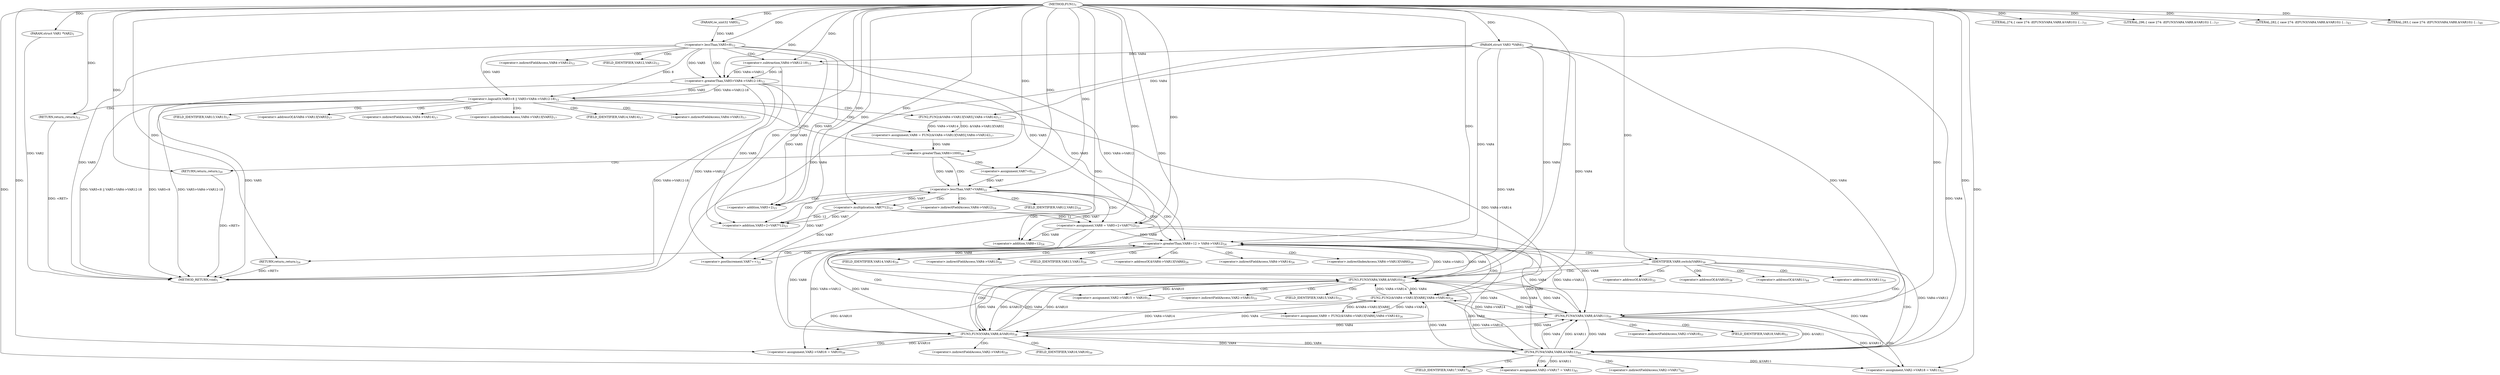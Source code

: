 digraph "FUN1" {  
"8" [label = <(METHOD,FUN1)<SUB>1</SUB>> ]
"156" [label = <(METHOD_RETURN,void)<SUB>1</SUB>> ]
"9" [label = <(PARAM,struct VAR1 *VAR2)<SUB>1</SUB>> ]
"10" [label = <(PARAM,struct VAR3 *VAR4)<SUB>2</SUB>> ]
"11" [label = <(PARAM,iw_uint32 VAR5)<SUB>2</SUB>> ]
"33" [label = <(&lt;operator&gt;.assignment,VAR6 = FUN2(&amp;VAR4-&gt;VAR13[VAR5],VAR4-&gt;VAR14))<SUB>17</SUB>> ]
"20" [label = <(&lt;operator&gt;.logicalOr,VAR5&lt;8 || VAR5&gt;VAR4-&gt;VAR12-18)<SUB>12</SUB>> ]
"46" [label = <(&lt;operator&gt;.greaterThan,VAR6&gt;1000)<SUB>20</SUB>> ]
"56" [label = <(&lt;operator&gt;.lessThan,VAR7&lt;VAR6)<SUB>22</SUB>> ]
"59" [label = <(&lt;operator&gt;.postIncrement,VAR7++)<SUB>22</SUB>> ]
"32" [label = <(RETURN,return;,return;)<SUB>12</SUB>> ]
"35" [label = <(FUN2,FUN2(&amp;VAR4-&gt;VAR13[VAR5],VAR4-&gt;VAR14))<SUB>17</SUB>> ]
"50" [label = <(RETURN,return;,return;)<SUB>20</SUB>> ]
"53" [label = <(&lt;operator&gt;.assignment,VAR7=0)<SUB>22</SUB>> ]
"62" [label = <(&lt;operator&gt;.assignment,VAR8 = VAR5+2+VAR7*12)<SUB>23</SUB>> ]
"81" [label = <(&lt;operator&gt;.assignment,VAR9 = FUN2(&amp;VAR4-&gt;VAR13[VAR8],VAR4-&gt;VAR14))<SUB>26</SUB>> ]
"21" [label = <(&lt;operator&gt;.lessThan,VAR5&lt;8)<SUB>12</SUB>> ]
"24" [label = <(&lt;operator&gt;.greaterThan,VAR5&gt;VAR4-&gt;VAR12-18)<SUB>12</SUB>> ]
"72" [label = <(&lt;operator&gt;.greaterThan,VAR8+12 &gt; VAR4-&gt;VAR12)<SUB>24</SUB>> ]
"94" [label = <(IDENTIFIER,VAR9,switch(VAR9))<SUB>30</SUB>> ]
"26" [label = <(&lt;operator&gt;.subtraction,VAR4-&gt;VAR12-18)<SUB>12</SUB>> ]
"64" [label = <(&lt;operator&gt;.addition,VAR5+2+VAR7*12)<SUB>23</SUB>> ]
"80" [label = <(RETURN,return;,return;)<SUB>24</SUB>> ]
"83" [label = <(FUN2,FUN2(&amp;VAR4-&gt;VAR13[VAR8],VAR4-&gt;VAR14))<SUB>26</SUB>> ]
"97" [label = <(LITERAL,274,{
 		case 274: 
			if(FUN3(VAR4,VAR8,&amp;VAR10)) {...)<SUB>31</SUB>> ]
"112" [label = <(LITERAL,296,{
 		case 274: 
			if(FUN3(VAR4,VAR8,&amp;VAR10)) {...)<SUB>37</SUB>> ]
"127" [label = <(LITERAL,282,{
 		case 274: 
			if(FUN3(VAR4,VAR8,&amp;VAR10)) {...)<SUB>43</SUB>> ]
"142" [label = <(LITERAL,283,{
 		case 274: 
			if(FUN3(VAR4,VAR8,&amp;VAR10)) {...)<SUB>49</SUB>> ]
"65" [label = <(&lt;operator&gt;.addition,VAR5+2)<SUB>23</SUB>> ]
"68" [label = <(&lt;operator&gt;.multiplication,VAR7*12)<SUB>23</SUB>> ]
"73" [label = <(&lt;operator&gt;.addition,VAR8+12)<SUB>24</SUB>> ]
"99" [label = <(FUN3,FUN3(VAR4,VAR8,&amp;VAR10))<SUB>32</SUB>> ]
"114" [label = <(FUN3,FUN3(VAR4,VAR8,&amp;VAR10))<SUB>38</SUB>> ]
"129" [label = <(FUN4,FUN4(VAR4,VAR8,&amp;VAR11))<SUB>44</SUB>> ]
"144" [label = <(FUN4,FUN4(VAR4,VAR8,&amp;VAR11))<SUB>50</SUB>> ]
"105" [label = <(&lt;operator&gt;.assignment,VAR2-&gt;VAR15 = VAR10)<SUB>33</SUB>> ]
"120" [label = <(&lt;operator&gt;.assignment,VAR2-&gt;VAR16 = VAR10)<SUB>39</SUB>> ]
"135" [label = <(&lt;operator&gt;.assignment,VAR2-&gt;VAR17 = VAR11)<SUB>45</SUB>> ]
"150" [label = <(&lt;operator&gt;.assignment,VAR2-&gt;VAR18 = VAR11)<SUB>51</SUB>> ]
"36" [label = <(&lt;operator&gt;.addressOf,&amp;VAR4-&gt;VAR13[VAR5])<SUB>17</SUB>> ]
"42" [label = <(&lt;operator&gt;.indirectFieldAccess,VAR4-&gt;VAR14)<SUB>17</SUB>> ]
"37" [label = <(&lt;operator&gt;.indirectIndexAccess,VAR4-&gt;VAR13[VAR5])<SUB>17</SUB>> ]
"44" [label = <(FIELD_IDENTIFIER,VAR14,VAR14)<SUB>17</SUB>> ]
"27" [label = <(&lt;operator&gt;.indirectFieldAccess,VAR4-&gt;VAR12)<SUB>12</SUB>> ]
"38" [label = <(&lt;operator&gt;.indirectFieldAccess,VAR4-&gt;VAR13)<SUB>17</SUB>> ]
"76" [label = <(&lt;operator&gt;.indirectFieldAccess,VAR4-&gt;VAR12)<SUB>24</SUB>> ]
"84" [label = <(&lt;operator&gt;.addressOf,&amp;VAR4-&gt;VAR13[VAR8])<SUB>26</SUB>> ]
"90" [label = <(&lt;operator&gt;.indirectFieldAccess,VAR4-&gt;VAR14)<SUB>26</SUB>> ]
"29" [label = <(FIELD_IDENTIFIER,VAR12,VAR12)<SUB>12</SUB>> ]
"40" [label = <(FIELD_IDENTIFIER,VAR13,VAR13)<SUB>17</SUB>> ]
"78" [label = <(FIELD_IDENTIFIER,VAR12,VAR12)<SUB>24</SUB>> ]
"85" [label = <(&lt;operator&gt;.indirectIndexAccess,VAR4-&gt;VAR13[VAR8])<SUB>26</SUB>> ]
"92" [label = <(FIELD_IDENTIFIER,VAR14,VAR14)<SUB>26</SUB>> ]
"86" [label = <(&lt;operator&gt;.indirectFieldAccess,VAR4-&gt;VAR13)<SUB>26</SUB>> ]
"102" [label = <(&lt;operator&gt;.addressOf,&amp;VAR10)<SUB>32</SUB>> ]
"117" [label = <(&lt;operator&gt;.addressOf,&amp;VAR10)<SUB>38</SUB>> ]
"132" [label = <(&lt;operator&gt;.addressOf,&amp;VAR11)<SUB>44</SUB>> ]
"147" [label = <(&lt;operator&gt;.addressOf,&amp;VAR11)<SUB>50</SUB>> ]
"88" [label = <(FIELD_IDENTIFIER,VAR13,VAR13)<SUB>26</SUB>> ]
"106" [label = <(&lt;operator&gt;.indirectFieldAccess,VAR2-&gt;VAR15)<SUB>33</SUB>> ]
"121" [label = <(&lt;operator&gt;.indirectFieldAccess,VAR2-&gt;VAR16)<SUB>39</SUB>> ]
"136" [label = <(&lt;operator&gt;.indirectFieldAccess,VAR2-&gt;VAR17)<SUB>45</SUB>> ]
"151" [label = <(&lt;operator&gt;.indirectFieldAccess,VAR2-&gt;VAR18)<SUB>51</SUB>> ]
"108" [label = <(FIELD_IDENTIFIER,VAR15,VAR15)<SUB>33</SUB>> ]
"123" [label = <(FIELD_IDENTIFIER,VAR16,VAR16)<SUB>39</SUB>> ]
"138" [label = <(FIELD_IDENTIFIER,VAR17,VAR17)<SUB>45</SUB>> ]
"153" [label = <(FIELD_IDENTIFIER,VAR18,VAR18)<SUB>51</SUB>> ]
  "50" -> "156"  [ label = "DDG: &lt;RET&gt;"] 
  "32" -> "156"  [ label = "DDG: &lt;RET&gt;"] 
  "80" -> "156"  [ label = "DDG: &lt;RET&gt;"] 
  "9" -> "156"  [ label = "DDG: VAR2"] 
  "10" -> "156"  [ label = "DDG: VAR4"] 
  "21" -> "156"  [ label = "DDG: VAR5"] 
  "20" -> "156"  [ label = "DDG: VAR5&lt;8"] 
  "24" -> "156"  [ label = "DDG: VAR5"] 
  "26" -> "156"  [ label = "DDG: VAR4-&gt;VAR12"] 
  "24" -> "156"  [ label = "DDG: VAR4-&gt;VAR12-18"] 
  "20" -> "156"  [ label = "DDG: VAR5&gt;VAR4-&gt;VAR12-18"] 
  "20" -> "156"  [ label = "DDG: VAR5&lt;8 || VAR5&gt;VAR4-&gt;VAR12-18"] 
  "8" -> "9"  [ label = "DDG: "] 
  "8" -> "10"  [ label = "DDG: "] 
  "8" -> "11"  [ label = "DDG: "] 
  "35" -> "33"  [ label = "DDG: &amp;VAR4-&gt;VAR13[VAR5]"] 
  "35" -> "33"  [ label = "DDG: VAR4-&gt;VAR14"] 
  "21" -> "20"  [ label = "DDG: VAR5"] 
  "21" -> "20"  [ label = "DDG: 8"] 
  "24" -> "20"  [ label = "DDG: VAR5"] 
  "24" -> "20"  [ label = "DDG: VAR4-&gt;VAR12-18"] 
  "8" -> "32"  [ label = "DDG: "] 
  "10" -> "35"  [ label = "DDG: VAR4"] 
  "33" -> "46"  [ label = "DDG: VAR6"] 
  "8" -> "46"  [ label = "DDG: "] 
  "8" -> "50"  [ label = "DDG: "] 
  "8" -> "53"  [ label = "DDG: "] 
  "53" -> "56"  [ label = "DDG: VAR7"] 
  "59" -> "56"  [ label = "DDG: VAR7"] 
  "8" -> "56"  [ label = "DDG: "] 
  "46" -> "56"  [ label = "DDG: VAR6"] 
  "68" -> "59"  [ label = "DDG: VAR7"] 
  "8" -> "59"  [ label = "DDG: "] 
  "21" -> "62"  [ label = "DDG: VAR5"] 
  "24" -> "62"  [ label = "DDG: VAR5"] 
  "8" -> "62"  [ label = "DDG: "] 
  "68" -> "62"  [ label = "DDG: VAR7"] 
  "68" -> "62"  [ label = "DDG: 12"] 
  "83" -> "81"  [ label = "DDG: &amp;VAR4-&gt;VAR13[VAR8]"] 
  "83" -> "81"  [ label = "DDG: VAR4-&gt;VAR14"] 
  "11" -> "21"  [ label = "DDG: VAR5"] 
  "8" -> "21"  [ label = "DDG: "] 
  "21" -> "24"  [ label = "DDG: VAR5"] 
  "8" -> "24"  [ label = "DDG: "] 
  "26" -> "24"  [ label = "DDG: VAR4-&gt;VAR12"] 
  "26" -> "24"  [ label = "DDG: 18"] 
  "8" -> "94"  [ label = "DDG: "] 
  "10" -> "26"  [ label = "DDG: VAR4"] 
  "8" -> "26"  [ label = "DDG: "] 
  "21" -> "64"  [ label = "DDG: VAR5"] 
  "24" -> "64"  [ label = "DDG: VAR5"] 
  "8" -> "64"  [ label = "DDG: "] 
  "68" -> "64"  [ label = "DDG: VAR7"] 
  "68" -> "64"  [ label = "DDG: 12"] 
  "62" -> "72"  [ label = "DDG: VAR8"] 
  "8" -> "72"  [ label = "DDG: "] 
  "10" -> "72"  [ label = "DDG: VAR4"] 
  "26" -> "72"  [ label = "DDG: VAR4-&gt;VAR12"] 
  "144" -> "72"  [ label = "DDG: VAR4"] 
  "129" -> "72"  [ label = "DDG: VAR4"] 
  "114" -> "72"  [ label = "DDG: VAR4"] 
  "99" -> "72"  [ label = "DDG: VAR4"] 
  "8" -> "80"  [ label = "DDG: "] 
  "10" -> "83"  [ label = "DDG: VAR4"] 
  "35" -> "83"  [ label = "DDG: VAR4-&gt;VAR14"] 
  "144" -> "83"  [ label = "DDG: VAR4"] 
  "129" -> "83"  [ label = "DDG: VAR4"] 
  "114" -> "83"  [ label = "DDG: VAR4"] 
  "99" -> "83"  [ label = "DDG: VAR4"] 
  "8" -> "97"  [ label = "DDG: "] 
  "8" -> "112"  [ label = "DDG: "] 
  "8" -> "127"  [ label = "DDG: "] 
  "8" -> "142"  [ label = "DDG: "] 
  "21" -> "65"  [ label = "DDG: VAR5"] 
  "24" -> "65"  [ label = "DDG: VAR5"] 
  "8" -> "65"  [ label = "DDG: "] 
  "56" -> "68"  [ label = "DDG: VAR7"] 
  "8" -> "68"  [ label = "DDG: "] 
  "62" -> "73"  [ label = "DDG: VAR8"] 
  "8" -> "73"  [ label = "DDG: "] 
  "10" -> "99"  [ label = "DDG: VAR4"] 
  "72" -> "99"  [ label = "DDG: VAR4-&gt;VAR12"] 
  "83" -> "99"  [ label = "DDG: VAR4-&gt;VAR14"] 
  "144" -> "99"  [ label = "DDG: VAR4"] 
  "129" -> "99"  [ label = "DDG: VAR4"] 
  "114" -> "99"  [ label = "DDG: VAR4"] 
  "8" -> "99"  [ label = "DDG: "] 
  "62" -> "99"  [ label = "DDG: VAR8"] 
  "114" -> "99"  [ label = "DDG: &amp;VAR10"] 
  "99" -> "105"  [ label = "DDG: &amp;VAR10"] 
  "8" -> "105"  [ label = "DDG: "] 
  "10" -> "114"  [ label = "DDG: VAR4"] 
  "72" -> "114"  [ label = "DDG: VAR4-&gt;VAR12"] 
  "83" -> "114"  [ label = "DDG: VAR4-&gt;VAR14"] 
  "144" -> "114"  [ label = "DDG: VAR4"] 
  "129" -> "114"  [ label = "DDG: VAR4"] 
  "99" -> "114"  [ label = "DDG: VAR4"] 
  "8" -> "114"  [ label = "DDG: "] 
  "62" -> "114"  [ label = "DDG: VAR8"] 
  "99" -> "114"  [ label = "DDG: &amp;VAR10"] 
  "114" -> "120"  [ label = "DDG: &amp;VAR10"] 
  "8" -> "120"  [ label = "DDG: "] 
  "99" -> "120"  [ label = "DDG: &amp;VAR10"] 
  "10" -> "129"  [ label = "DDG: VAR4"] 
  "72" -> "129"  [ label = "DDG: VAR4-&gt;VAR12"] 
  "83" -> "129"  [ label = "DDG: VAR4-&gt;VAR14"] 
  "144" -> "129"  [ label = "DDG: VAR4"] 
  "114" -> "129"  [ label = "DDG: VAR4"] 
  "99" -> "129"  [ label = "DDG: VAR4"] 
  "8" -> "129"  [ label = "DDG: "] 
  "62" -> "129"  [ label = "DDG: VAR8"] 
  "144" -> "129"  [ label = "DDG: &amp;VAR11"] 
  "129" -> "135"  [ label = "DDG: &amp;VAR11"] 
  "8" -> "135"  [ label = "DDG: "] 
  "10" -> "144"  [ label = "DDG: VAR4"] 
  "72" -> "144"  [ label = "DDG: VAR4-&gt;VAR12"] 
  "83" -> "144"  [ label = "DDG: VAR4-&gt;VAR14"] 
  "129" -> "144"  [ label = "DDG: VAR4"] 
  "114" -> "144"  [ label = "DDG: VAR4"] 
  "99" -> "144"  [ label = "DDG: VAR4"] 
  "8" -> "144"  [ label = "DDG: "] 
  "62" -> "144"  [ label = "DDG: VAR8"] 
  "129" -> "144"  [ label = "DDG: &amp;VAR11"] 
  "144" -> "150"  [ label = "DDG: &amp;VAR11"] 
  "8" -> "150"  [ label = "DDG: "] 
  "129" -> "150"  [ label = "DDG: &amp;VAR11"] 
  "20" -> "42"  [ label = "CDG: "] 
  "20" -> "37"  [ label = "CDG: "] 
  "20" -> "38"  [ label = "CDG: "] 
  "20" -> "40"  [ label = "CDG: "] 
  "20" -> "44"  [ label = "CDG: "] 
  "20" -> "35"  [ label = "CDG: "] 
  "20" -> "33"  [ label = "CDG: "] 
  "20" -> "36"  [ label = "CDG: "] 
  "20" -> "32"  [ label = "CDG: "] 
  "20" -> "46"  [ label = "CDG: "] 
  "46" -> "56"  [ label = "CDG: "] 
  "46" -> "50"  [ label = "CDG: "] 
  "46" -> "53"  [ label = "CDG: "] 
  "56" -> "68"  [ label = "CDG: "] 
  "56" -> "73"  [ label = "CDG: "] 
  "56" -> "64"  [ label = "CDG: "] 
  "56" -> "76"  [ label = "CDG: "] 
  "56" -> "72"  [ label = "CDG: "] 
  "56" -> "65"  [ label = "CDG: "] 
  "56" -> "78"  [ label = "CDG: "] 
  "56" -> "62"  [ label = "CDG: "] 
  "21" -> "26"  [ label = "CDG: "] 
  "21" -> "27"  [ label = "CDG: "] 
  "21" -> "24"  [ label = "CDG: "] 
  "21" -> "29"  [ label = "CDG: "] 
  "72" -> "94"  [ label = "CDG: "] 
  "72" -> "81"  [ label = "CDG: "] 
  "72" -> "84"  [ label = "CDG: "] 
  "72" -> "85"  [ label = "CDG: "] 
  "72" -> "56"  [ label = "CDG: "] 
  "72" -> "92"  [ label = "CDG: "] 
  "72" -> "59"  [ label = "CDG: "] 
  "72" -> "90"  [ label = "CDG: "] 
  "72" -> "80"  [ label = "CDG: "] 
  "72" -> "88"  [ label = "CDG: "] 
  "72" -> "86"  [ label = "CDG: "] 
  "72" -> "83"  [ label = "CDG: "] 
  "94" -> "102"  [ label = "CDG: "] 
  "94" -> "114"  [ label = "CDG: "] 
  "94" -> "132"  [ label = "CDG: "] 
  "94" -> "144"  [ label = "CDG: "] 
  "94" -> "129"  [ label = "CDG: "] 
  "94" -> "99"  [ label = "CDG: "] 
  "94" -> "147"  [ label = "CDG: "] 
  "94" -> "117"  [ label = "CDG: "] 
  "99" -> "108"  [ label = "CDG: "] 
  "99" -> "106"  [ label = "CDG: "] 
  "99" -> "105"  [ label = "CDG: "] 
  "114" -> "120"  [ label = "CDG: "] 
  "114" -> "121"  [ label = "CDG: "] 
  "114" -> "123"  [ label = "CDG: "] 
  "129" -> "136"  [ label = "CDG: "] 
  "129" -> "138"  [ label = "CDG: "] 
  "129" -> "135"  [ label = "CDG: "] 
  "144" -> "150"  [ label = "CDG: "] 
  "144" -> "151"  [ label = "CDG: "] 
  "144" -> "153"  [ label = "CDG: "] 
}
